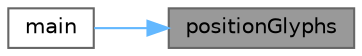 digraph "positionGlyphs"
{
 // LATEX_PDF_SIZE
  bgcolor="transparent";
  edge [fontname=Helvetica,fontsize=10,labelfontname=Helvetica,labelfontsize=10];
  node [fontname=Helvetica,fontsize=10,shape=box,height=0.2,width=0.4];
  rankdir="RL";
  Node1 [label="positionGlyphs",height=0.2,width=0.4,color="gray40", fillcolor="grey60", style="filled", fontcolor="black",tooltip="Position a glyph within a 16-by-16 pixel bounding box."];
  Node1 -> Node2 [dir="back",color="steelblue1",style="solid"];
  Node2 [label="main",height=0.2,width=0.4,color="grey40", fillcolor="white", style="filled",URL="$hex2otf_8c.html#a0ddf1224851353fc92bfbff6f499fa97",tooltip="The main function."];
}
